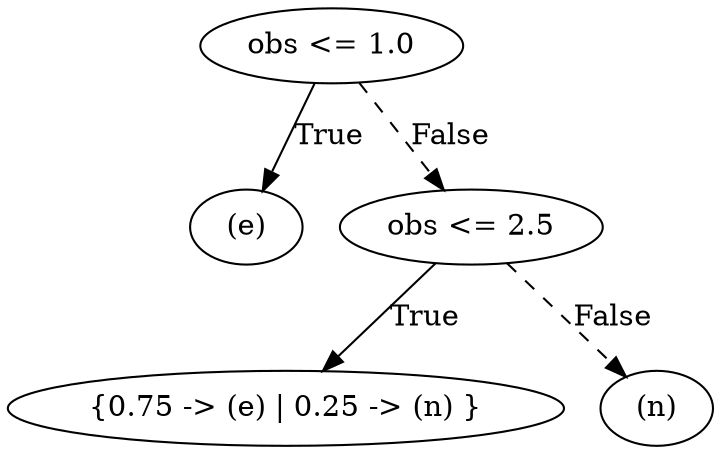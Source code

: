 digraph {
0 [label="obs <= 1.0"];
1 [label="(e)"];
0 -> 1 [label="True"];
2 [label="obs <= 2.5"];
3 [label="{0.75 -> (e) | 0.25 -> (n) }"];
2 -> 3 [label="True"];
4 [label="(n)"];
2 -> 4 [style="dashed", label="False"];
0 -> 2 [style="dashed", label="False"];

}